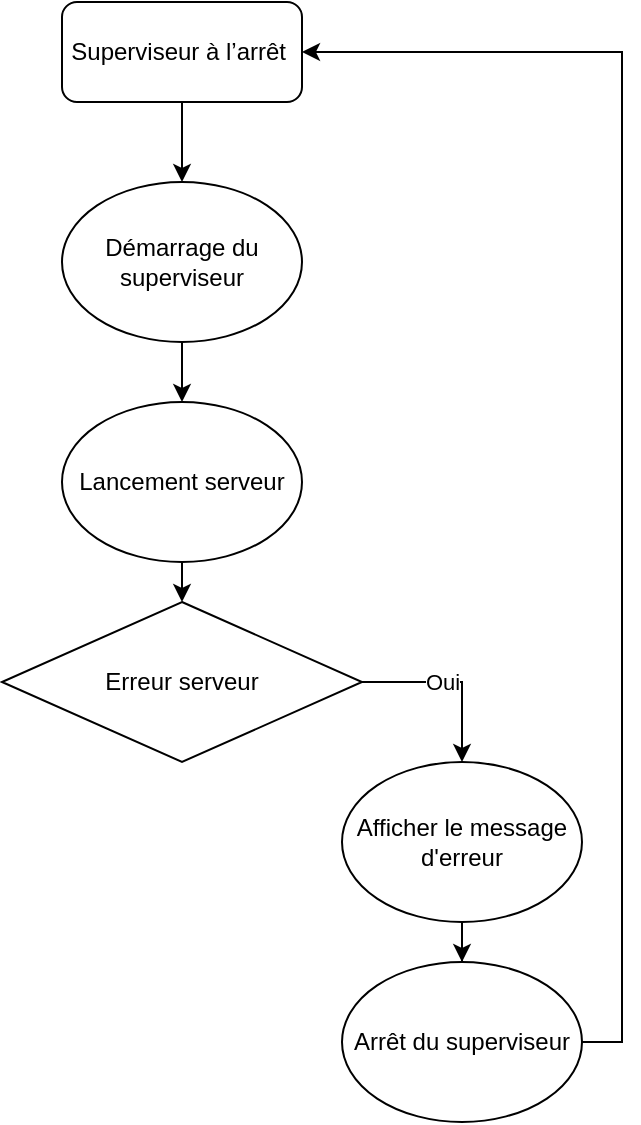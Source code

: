 <mxfile version="26.0.9">
  <diagram name="Page-1" id="kyvLgdOF1ZcmXIVOahXO">
    <mxGraphModel dx="954" dy="628" grid="1" gridSize="10" guides="1" tooltips="1" connect="1" arrows="1" fold="1" page="1" pageScale="1" pageWidth="827" pageHeight="1169" math="0" shadow="0">
      <root>
        <mxCell id="0" />
        <mxCell id="1" parent="0" />
        <mxCell id="j0htzUrsMWNt3NQmxf99-3" style="edgeStyle=orthogonalEdgeStyle;rounded=0;orthogonalLoop=1;jettySize=auto;html=1;entryX=0.5;entryY=0;entryDx=0;entryDy=0;exitX=0.5;exitY=1;exitDx=0;exitDy=0;" edge="1" parent="1" source="j0htzUrsMWNt3NQmxf99-14" target="j0htzUrsMWNt3NQmxf99-2">
          <mxGeometry relative="1" as="geometry">
            <mxPoint x="370" y="290" as="sourcePoint" />
          </mxGeometry>
        </mxCell>
        <mxCell id="j0htzUrsMWNt3NQmxf99-5" style="edgeStyle=orthogonalEdgeStyle;rounded=0;orthogonalLoop=1;jettySize=auto;html=1;exitX=0.5;exitY=1;exitDx=0;exitDy=0;entryX=0.5;entryY=0;entryDx=0;entryDy=0;" edge="1" parent="1" source="j0htzUrsMWNt3NQmxf99-2" target="j0htzUrsMWNt3NQmxf99-4">
          <mxGeometry relative="1" as="geometry" />
        </mxCell>
        <mxCell id="j0htzUrsMWNt3NQmxf99-2" value="Lancement serveur" style="ellipse;whiteSpace=wrap;html=1;" vertex="1" parent="1">
          <mxGeometry x="310" y="330" width="120" height="80" as="geometry" />
        </mxCell>
        <mxCell id="j0htzUrsMWNt3NQmxf99-7" style="edgeStyle=orthogonalEdgeStyle;rounded=0;orthogonalLoop=1;jettySize=auto;html=1;exitX=1;exitY=0.5;exitDx=0;exitDy=0;entryX=0.5;entryY=0;entryDx=0;entryDy=0;" edge="1" parent="1" source="j0htzUrsMWNt3NQmxf99-4" target="j0htzUrsMWNt3NQmxf99-9">
          <mxGeometry relative="1" as="geometry">
            <mxPoint x="510" y="555" as="targetPoint" />
          </mxGeometry>
        </mxCell>
        <mxCell id="j0htzUrsMWNt3NQmxf99-8" value="Oui" style="edgeLabel;html=1;align=center;verticalAlign=middle;resizable=0;points=[];" vertex="1" connectable="0" parent="j0htzUrsMWNt3NQmxf99-7">
          <mxGeometry x="-0.126" relative="1" as="geometry">
            <mxPoint as="offset" />
          </mxGeometry>
        </mxCell>
        <mxCell id="j0htzUrsMWNt3NQmxf99-4" value="Erreur serveur" style="rhombus;whiteSpace=wrap;html=1;" vertex="1" parent="1">
          <mxGeometry x="280" y="430" width="180" height="80" as="geometry" />
        </mxCell>
        <mxCell id="j0htzUrsMWNt3NQmxf99-12" style="edgeStyle=orthogonalEdgeStyle;rounded=0;orthogonalLoop=1;jettySize=auto;html=1;entryX=0.5;entryY=0;entryDx=0;entryDy=0;" edge="1" parent="1" source="j0htzUrsMWNt3NQmxf99-9" target="j0htzUrsMWNt3NQmxf99-11">
          <mxGeometry relative="1" as="geometry" />
        </mxCell>
        <mxCell id="j0htzUrsMWNt3NQmxf99-9" value="Afficher le message d&#39;erreur" style="ellipse;whiteSpace=wrap;html=1;" vertex="1" parent="1">
          <mxGeometry x="450" y="510" width="120" height="80" as="geometry" />
        </mxCell>
        <mxCell id="j0htzUrsMWNt3NQmxf99-16" style="edgeStyle=orthogonalEdgeStyle;rounded=0;orthogonalLoop=1;jettySize=auto;html=1;exitX=1;exitY=0.5;exitDx=0;exitDy=0;entryX=1;entryY=0.5;entryDx=0;entryDy=0;" edge="1" parent="1" source="j0htzUrsMWNt3NQmxf99-11" target="j0htzUrsMWNt3NQmxf99-13">
          <mxGeometry relative="1" as="geometry">
            <mxPoint x="610" y="340" as="targetPoint" />
          </mxGeometry>
        </mxCell>
        <mxCell id="j0htzUrsMWNt3NQmxf99-11" value="Arrêt du superviseur" style="ellipse;whiteSpace=wrap;html=1;" vertex="1" parent="1">
          <mxGeometry x="450" y="610" width="120" height="80" as="geometry" />
        </mxCell>
        <mxCell id="j0htzUrsMWNt3NQmxf99-15" style="edgeStyle=orthogonalEdgeStyle;rounded=0;orthogonalLoop=1;jettySize=auto;html=1;entryX=0.5;entryY=0;entryDx=0;entryDy=0;" edge="1" parent="1" source="j0htzUrsMWNt3NQmxf99-13" target="j0htzUrsMWNt3NQmxf99-14">
          <mxGeometry relative="1" as="geometry" />
        </mxCell>
        <mxCell id="j0htzUrsMWNt3NQmxf99-13" value="Superviseur à l’arrêt&amp;nbsp;" style="rounded=1;whiteSpace=wrap;html=1;" vertex="1" parent="1">
          <mxGeometry x="310" y="130" width="120" height="50" as="geometry" />
        </mxCell>
        <mxCell id="j0htzUrsMWNt3NQmxf99-14" value="Démarrage du superviseur" style="ellipse;whiteSpace=wrap;html=1;" vertex="1" parent="1">
          <mxGeometry x="310" y="220" width="120" height="80" as="geometry" />
        </mxCell>
      </root>
    </mxGraphModel>
  </diagram>
</mxfile>
